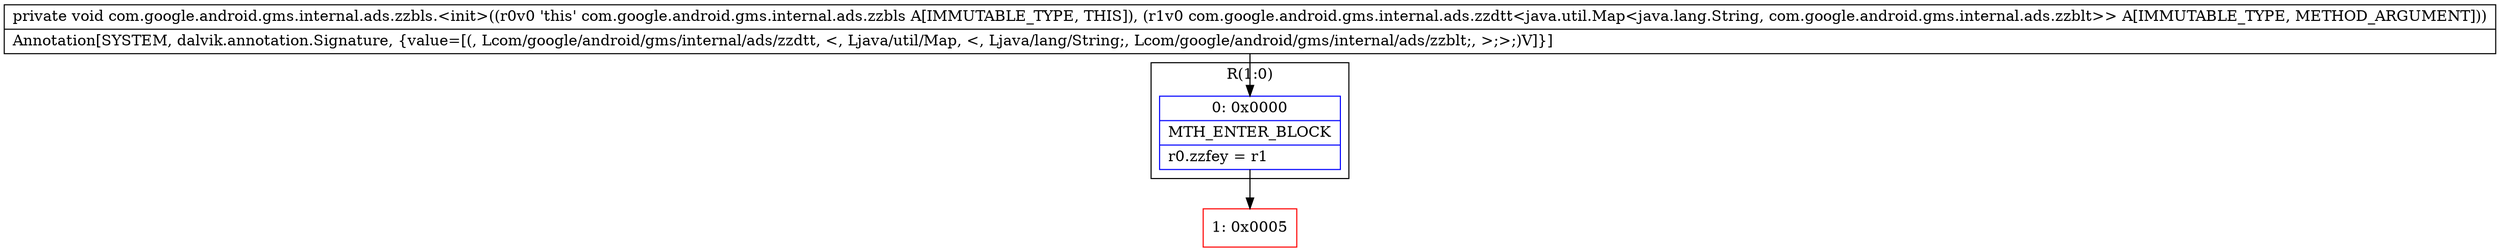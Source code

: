 digraph "CFG forcom.google.android.gms.internal.ads.zzbls.\<init\>(Lcom\/google\/android\/gms\/internal\/ads\/zzdtt;)V" {
subgraph cluster_Region_683970065 {
label = "R(1:0)";
node [shape=record,color=blue];
Node_0 [shape=record,label="{0\:\ 0x0000|MTH_ENTER_BLOCK\l|r0.zzfey = r1\l}"];
}
Node_1 [shape=record,color=red,label="{1\:\ 0x0005}"];
MethodNode[shape=record,label="{private void com.google.android.gms.internal.ads.zzbls.\<init\>((r0v0 'this' com.google.android.gms.internal.ads.zzbls A[IMMUTABLE_TYPE, THIS]), (r1v0 com.google.android.gms.internal.ads.zzdtt\<java.util.Map\<java.lang.String, com.google.android.gms.internal.ads.zzblt\>\> A[IMMUTABLE_TYPE, METHOD_ARGUMENT]))  | Annotation[SYSTEM, dalvik.annotation.Signature, \{value=[(, Lcom\/google\/android\/gms\/internal\/ads\/zzdtt, \<, Ljava\/util\/Map, \<, Ljava\/lang\/String;, Lcom\/google\/android\/gms\/internal\/ads\/zzblt;, \>;\>;)V]\}]\l}"];
MethodNode -> Node_0;
Node_0 -> Node_1;
}

